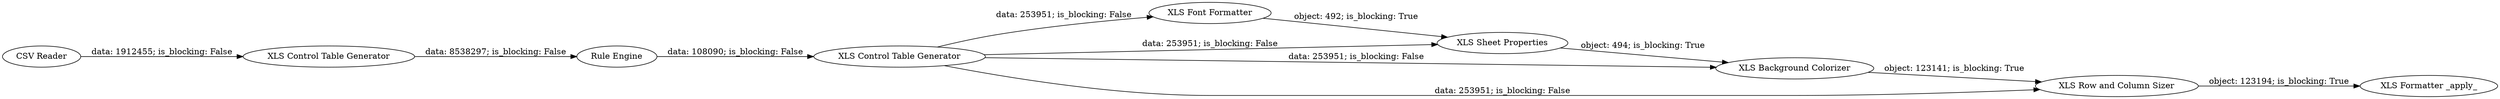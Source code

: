 digraph {
	"-6403551100838100200_2" [label="XLS Control Table Generator"]
	"-6403551100838100200_14" [label="XLS Formatter _apply_"]
	"-6403551100838100200_4" [label="XLS Control Table Generator"]
	"-6403551100838100200_9" [label="XLS Font Formatter"]
	"-6403551100838100200_1" [label="CSV Reader"]
	"-6403551100838100200_12" [label="XLS Background Colorizer"]
	"-6403551100838100200_3" [label="Rule Engine"]
	"-6403551100838100200_15" [label="XLS Row and Column Sizer"]
	"-6403551100838100200_8" [label="XLS Sheet Properties"]
	"-6403551100838100200_15" -> "-6403551100838100200_14" [label="object: 123194; is_blocking: True"]
	"-6403551100838100200_4" -> "-6403551100838100200_8" [label="data: 253951; is_blocking: False"]
	"-6403551100838100200_4" -> "-6403551100838100200_12" [label="data: 253951; is_blocking: False"]
	"-6403551100838100200_4" -> "-6403551100838100200_15" [label="data: 253951; is_blocking: False"]
	"-6403551100838100200_4" -> "-6403551100838100200_9" [label="data: 253951; is_blocking: False"]
	"-6403551100838100200_2" -> "-6403551100838100200_3" [label="data: 8538297; is_blocking: False"]
	"-6403551100838100200_3" -> "-6403551100838100200_4" [label="data: 108090; is_blocking: False"]
	"-6403551100838100200_8" -> "-6403551100838100200_12" [label="object: 494; is_blocking: True"]
	"-6403551100838100200_12" -> "-6403551100838100200_15" [label="object: 123141; is_blocking: True"]
	"-6403551100838100200_9" -> "-6403551100838100200_8" [label="object: 492; is_blocking: True"]
	"-6403551100838100200_1" -> "-6403551100838100200_2" [label="data: 1912455; is_blocking: False"]
	rankdir=LR
}
